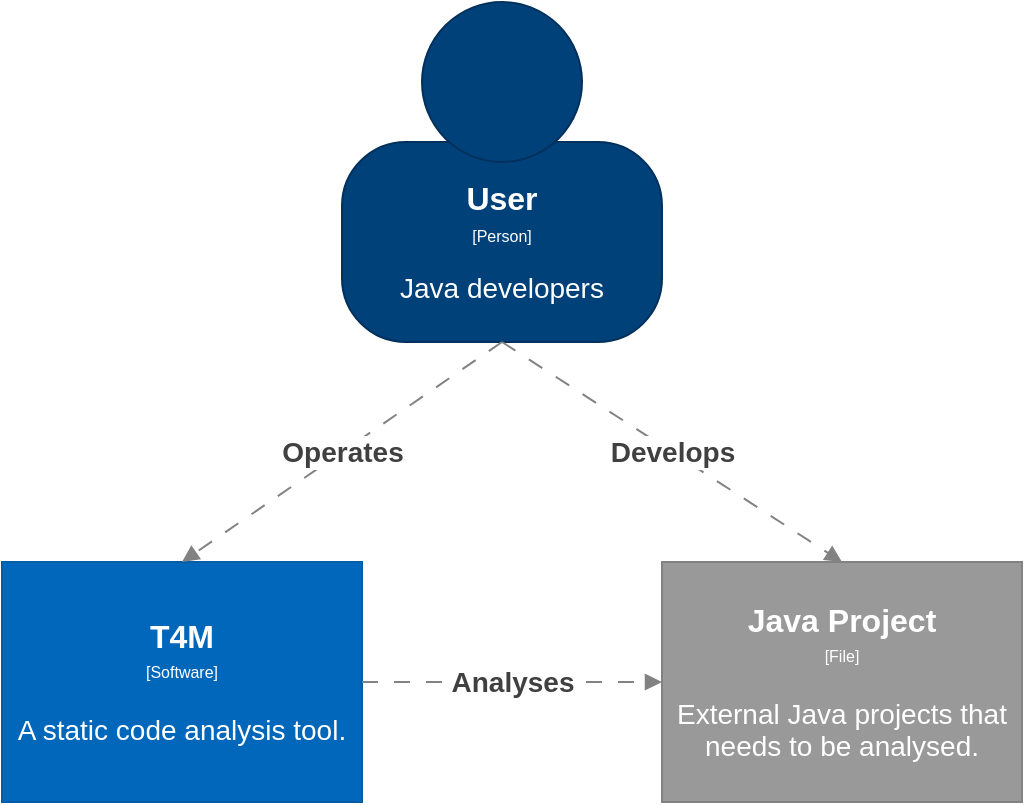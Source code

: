 <mxfile version="13.6.4" type="github" pages="4">
  <diagram id="j6xY-HAz_z8t2t_g5744" name="Context">
    <mxGraphModel dx="817" dy="554" grid="1" gridSize="10" guides="1" tooltips="1" connect="1" arrows="1" fold="1" page="1" pageScale="1" pageWidth="827" pageHeight="1169" math="0" shadow="0">
      <root>
        <mxCell id="0" />
        <mxCell id="1" parent="0" />
        <object label="" placeholders="1" instruction="edit data of the lower shape within the group" id="hqLNEehM96beATyr9Use-1">
          <mxCell style="group;resizable=0;spacing=3;" vertex="1" connectable="0" parent="1">
            <mxGeometry x="220" y="30" width="160" height="170" as="geometry" />
          </mxCell>
        </object>
        <object label="&lt;div style=&quot;color: rgb(255 , 255 , 255) ; white-space: normal&quot;&gt;&lt;span style=&quot;font-size: 14px&quot;&gt;&lt;b style=&quot;font-size: 16px&quot;&gt;User&lt;/b&gt;&lt;/span&gt;&lt;/div&gt;&lt;div style=&quot;color: rgb(255 , 255 , 255) ; white-space: normal&quot;&gt;&lt;font style=&quot;font-size: 8px&quot;&gt;[Person]&lt;/font&gt;&lt;/div&gt;&lt;div style=&quot;color: rgb(255 , 255 , 255) ; white-space: normal ; font-size: 8px&quot;&gt;&lt;span style=&quot;font-size: x-small&quot;&gt;&lt;br&gt;&lt;/span&gt;&lt;/div&gt;&lt;div style=&quot;color: rgb(255 , 255 , 255) ; white-space: normal&quot;&gt;&lt;font style=&quot;font-size: 14px&quot;&gt;Java developers&lt;/font&gt;&lt;/div&gt;" name="Actor Name" description="Description" placeholders="1" id="hqLNEehM96beATyr9Use-2">
          <mxCell style="rounded=1;whiteSpace=wrap;html=1;strokeColor=#00315C;fillColor=#004179;fontColor=#000000;arcSize=32;spacing=3;" vertex="1" parent="hqLNEehM96beATyr9Use-1">
            <mxGeometry y="70" width="160" height="100" as="geometry" />
          </mxCell>
        </object>
        <mxCell id="hqLNEehM96beATyr9Use-3" value="" style="ellipse;whiteSpace=wrap;html=1;aspect=fixed;strokeColor=#00315C;fillColor=#004179;fontColor=#000000;spacing=3;" vertex="1" parent="hqLNEehM96beATyr9Use-1">
          <mxGeometry x="40" width="80" height="80" as="geometry" />
        </mxCell>
        <object label="&lt;div&gt;&lt;span style=&quot;font-size: 14px&quot;&gt;&lt;b style=&quot;font-size: 16px&quot;&gt;T4M&lt;/b&gt;&lt;/span&gt;&lt;/div&gt;&lt;div&gt;&lt;span style=&quot;font-size: 8px&quot;&gt;[Software]&lt;/span&gt;&lt;/div&gt;&lt;div&gt;&lt;span style=&quot;font-size: 8px&quot;&gt;&lt;br&gt;&lt;/span&gt;&lt;/div&gt;&lt;div&gt;&lt;font style=&quot;font-size: 14px&quot;&gt;A static code analysis tool.&lt;/font&gt;&lt;/div&gt;" placeholders="1" name="Software System Name" description="Description" id="hqLNEehM96beATyr9Use-5">
          <mxCell style="rounded=0;whiteSpace=wrap;html=1;fillColor=#0067BA;fontColor=#FFFFFF;strokeColor=#005DA8;resizable=0;spacing=3;" vertex="1" parent="1">
            <mxGeometry x="50" y="310" width="180" height="120" as="geometry" />
          </mxCell>
        </object>
        <object label="&lt;div&gt;&lt;span style=&quot;font-size: 14px&quot;&gt;&lt;b style=&quot;font-size: 16px&quot;&gt;Java Project&lt;/b&gt;&lt;/span&gt;&lt;/div&gt;&lt;div&gt;&lt;span style=&quot;font-size: 8px&quot;&gt;[File&lt;/span&gt;&lt;span style=&quot;font-size: 8px&quot;&gt;]&lt;/span&gt;&lt;br&gt;&lt;/div&gt;&lt;div&gt;&lt;span style=&quot;font-size: 8px&quot;&gt;&lt;br&gt;&lt;/span&gt;&lt;/div&gt;&lt;div style=&quot;font-size: 14px&quot;&gt;External Java projects that needs to be analysed.&lt;/div&gt;" placeholders="1" name="External System Name" description="Description of Software System" id="hqLNEehM96beATyr9Use-6">
          <mxCell style="rounded=0;whiteSpace=wrap;html=1;fillColor=#999999;fontColor=#FFFFFF;strokeColor=#828282;resizable=0;spacing=3;" vertex="1" parent="1">
            <mxGeometry x="380" y="310" width="180" height="120" as="geometry" />
          </mxCell>
        </object>
        <object label="&lt;b style=&quot;font-size: 14px&quot;&gt;Operates&lt;/b&gt;" placeholders="1" name="Dependency Operation Name" technology="JDBC" id="hqLNEehM96beATyr9Use-7">
          <mxCell style="endArrow=block;html=1;fontSize=10;fontColor=#404040;strokeWidth=1;endFill=1;dashed=1;dashPattern=8 8;strokeColor=#828282;elbow=vertical;exitX=0.5;exitY=1;exitDx=0;exitDy=0;entryX=0.5;entryY=0;entryDx=0;entryDy=0;spacing=3;" edge="1" parent="1" source="hqLNEehM96beATyr9Use-2" target="hqLNEehM96beATyr9Use-5">
            <mxGeometry width="50" height="50" relative="1" as="geometry">
              <mxPoint x="330" y="450" as="sourcePoint" />
              <mxPoint x="530" y="450" as="targetPoint" />
            </mxGeometry>
          </mxCell>
        </object>
        <object label="&lt;b style=&quot;font-size: 14px&quot;&gt;Analyses&lt;/b&gt;" placeholders="1" name="Dependency Operation Name" technology="JDBC" id="hqLNEehM96beATyr9Use-8">
          <mxCell style="endArrow=block;html=1;fontSize=10;fontColor=#404040;strokeWidth=1;endFill=1;dashed=1;dashPattern=8 8;strokeColor=#828282;elbow=vertical;exitX=1;exitY=0.5;exitDx=0;exitDy=0;entryX=0;entryY=0.5;entryDx=0;entryDy=0;spacing=3;" edge="1" parent="1" source="hqLNEehM96beATyr9Use-5" target="hqLNEehM96beATyr9Use-6">
            <mxGeometry width="50" height="50" relative="1" as="geometry">
              <mxPoint x="310" y="210" as="sourcePoint" />
              <mxPoint x="150" y="320" as="targetPoint" />
            </mxGeometry>
          </mxCell>
        </object>
        <object label="&lt;b style=&quot;font-size: 14px&quot;&gt;Develops&lt;/b&gt;" placeholders="1" name="Dependency Operation Name" technology="JDBC" id="hqLNEehM96beATyr9Use-9">
          <mxCell style="endArrow=block;html=1;fontSize=10;fontColor=#404040;strokeWidth=1;endFill=1;dashed=1;dashPattern=8 8;strokeColor=#828282;elbow=vertical;exitX=0.5;exitY=1;exitDx=0;exitDy=0;entryX=0.5;entryY=0;entryDx=0;entryDy=0;spacing=3;" edge="1" parent="1" source="hqLNEehM96beATyr9Use-2" target="hqLNEehM96beATyr9Use-6">
            <mxGeometry width="50" height="50" relative="1" as="geometry">
              <mxPoint x="240" y="380" as="sourcePoint" />
              <mxPoint x="390" y="380" as="targetPoint" />
            </mxGeometry>
          </mxCell>
        </object>
      </root>
    </mxGraphModel>
  </diagram>
  <diagram id="Rf0TmbQRz59tNL-opdxR" name="Container">
    <mxGraphModel dx="1330" dy="842" grid="1" gridSize="10" guides="1" tooltips="1" connect="1" arrows="1" fold="1" page="1" pageScale="1" pageWidth="827" pageHeight="1169" math="0" shadow="0">
      <root>
        <mxCell id="tKBb4zcHh9d9lHIYxf4P-0" />
        <mxCell id="tKBb4zcHh9d9lHIYxf4P-1" parent="tKBb4zcHh9d9lHIYxf4P-0" />
        <object label="&lt;font style=&quot;font-size: 14px&quot;&gt;&lt;b style=&quot;font-size: 16px&quot;&gt;T4M&lt;/b&gt;&lt;br style=&quot;font-size: 10px&quot;&gt;[Software]&lt;/font&gt;" placeholders="1" name="Software System Name" id="89omfG7jWvKbVjAI5k5s-8">
          <mxCell style="rounded=0;whiteSpace=wrap;html=1;strokeColor=#828282;fillColor=none;fontColor=#000000;align=left;labelPosition=center;verticalLabelPosition=middle;verticalAlign=bottom;dashed=1;strokeWidth=1;perimeterSpacing=0;spacing=2;spacingTop=0;fontSize=10;dashPattern=8 8;" vertex="1" parent="tKBb4zcHh9d9lHIYxf4P-1">
            <mxGeometry x="40" y="250" width="960" height="660" as="geometry" />
          </mxCell>
        </object>
        <object label="" placeholders="1" instruction="edit data of the lower shape within the group" id="89omfG7jWvKbVjAI5k5s-0">
          <mxCell style="group;resizable=0;spacing=3;" vertex="1" connectable="0" parent="tKBb4zcHh9d9lHIYxf4P-1">
            <mxGeometry x="141.25" y="30" width="160" height="170" as="geometry" />
          </mxCell>
        </object>
        <object label="&lt;div style=&quot;color: rgb(255 , 255 , 255) ; white-space: normal&quot;&gt;&lt;span style=&quot;font-size: 14px&quot;&gt;&lt;b style=&quot;font-size: 16px&quot;&gt;User&lt;/b&gt;&lt;/span&gt;&lt;/div&gt;&lt;div style=&quot;color: rgb(255 , 255 , 255) ; white-space: normal&quot;&gt;&lt;font style=&quot;font-size: 8px&quot;&gt;[Person]&lt;/font&gt;&lt;/div&gt;&lt;div style=&quot;color: rgb(255 , 255 , 255) ; white-space: normal ; font-size: 8px&quot;&gt;&lt;span style=&quot;font-size: x-small&quot;&gt;&lt;br&gt;&lt;/span&gt;&lt;/div&gt;&lt;div style=&quot;color: rgb(255 , 255 , 255) ; white-space: normal&quot;&gt;&lt;font style=&quot;font-size: 14px&quot;&gt;Java developers&lt;/font&gt;&lt;/div&gt;" name="Actor Name" description="Description" placeholders="1" id="89omfG7jWvKbVjAI5k5s-1">
          <mxCell style="rounded=1;whiteSpace=wrap;html=1;strokeColor=#00315C;fillColor=#004179;fontColor=#000000;arcSize=32;spacing=3;" vertex="1" parent="89omfG7jWvKbVjAI5k5s-0">
            <mxGeometry y="70" width="160" height="100" as="geometry" />
          </mxCell>
        </object>
        <mxCell id="89omfG7jWvKbVjAI5k5s-2" value="" style="ellipse;whiteSpace=wrap;html=1;aspect=fixed;strokeColor=#00315C;fillColor=#004179;fontColor=#000000;spacing=3;" vertex="1" parent="89omfG7jWvKbVjAI5k5s-0">
          <mxGeometry x="40" width="80" height="80" as="geometry" />
        </mxCell>
        <object label="&lt;div&gt;&lt;span style=&quot;font-size: 14px&quot;&gt;&lt;b style=&quot;font-size: 16px&quot;&gt;Java Project&lt;/b&gt;&lt;/span&gt;&lt;/div&gt;&lt;div&gt;&lt;span style=&quot;font-size: 8px&quot;&gt;[File&lt;/span&gt;&lt;span style=&quot;font-size: 8px&quot;&gt;]&lt;/span&gt;&lt;br&gt;&lt;/div&gt;&lt;div&gt;&lt;span style=&quot;font-size: 8px&quot;&gt;&lt;br&gt;&lt;/span&gt;&lt;/div&gt;&lt;div style=&quot;font-size: 14px&quot;&gt;External Java projects that needs to be analysed&amp;nbsp;&amp;nbsp;&lt;/div&gt;" placeholders="1" name="External System Name" description="Description of Software System" id="89omfG7jWvKbVjAI5k5s-4">
          <mxCell style="rounded=0;whiteSpace=wrap;html=1;fillColor=#999999;fontColor=#FFFFFF;strokeColor=#828282;resizable=0;spacing=3;" vertex="1" parent="tKBb4zcHh9d9lHIYxf4P-1">
            <mxGeometry x="785.75" y="80" width="180" height="120" as="geometry" />
          </mxCell>
        </object>
        <object label="&lt;b style=&quot;font-size: 14px&quot;&gt;Uses&lt;/b&gt;" placeholders="1" name="Dependency Operation Name" technology="JDBC" id="89omfG7jWvKbVjAI5k5s-5">
          <mxCell style="endArrow=block;html=1;fontSize=10;fontColor=#404040;strokeWidth=1;endFill=1;dashed=1;dashPattern=8 8;strokeColor=#828282;elbow=vertical;exitX=0.5;exitY=1;exitDx=0;exitDy=0;spacing=3;entryX=0.5;entryY=0;entryDx=0;entryDy=0;" edge="1" parent="tKBb4zcHh9d9lHIYxf4P-1" source="89omfG7jWvKbVjAI5k5s-1" target="89omfG7jWvKbVjAI5k5s-9">
            <mxGeometry width="50" height="50" relative="1" as="geometry">
              <mxPoint x="410" y="425" as="sourcePoint" />
              <mxPoint x="80" y="210" as="targetPoint" />
            </mxGeometry>
          </mxCell>
        </object>
        <object label="&lt;div&gt;&lt;span style=&quot;font-size: 14px&quot;&gt;&lt;b style=&quot;font-size: 16px&quot;&gt;Web Page&lt;/b&gt;&lt;/span&gt;&lt;/div&gt;&lt;div&gt;&lt;span style=&quot;font-size: 8px&quot;&gt;[Container: JavaScript, Vue and ECharts]&lt;/span&gt;&lt;/div&gt;&lt;div&gt;&lt;span style=&quot;font-size: 8px&quot;&gt;&lt;br&gt;&lt;/span&gt;&lt;/div&gt;&lt;div&gt;&lt;font style=&quot;font-size: 14px&quot;&gt;Provide all of the visualising and operating functionality to users via browsers.&lt;/font&gt;&lt;br&gt;&lt;/div&gt;" placeholders="1" name="Container Name" technology="e.g. Python, Flask" description="Description" id="89omfG7jWvKbVjAI5k5s-9">
          <mxCell style="rounded=0;whiteSpace=wrap;html=1;fillColor=#3B8CD2;fontColor=#FFFFFF;strokeColor=#2F6FA6;rotation=0;" vertex="1" parent="tKBb4zcHh9d9lHIYxf4P-1">
            <mxGeometry x="122.5" y="285" width="197.5" height="145" as="geometry" />
          </mxCell>
        </object>
        <object label="&lt;div&gt;&lt;span style=&quot;font-size: 14px&quot;&gt;&lt;b style=&quot;font-size: 16px&quot;&gt;Web Application&lt;/b&gt;&lt;/span&gt;&lt;/div&gt;&lt;div&gt;&lt;span style=&quot;font-size: 8px&quot;&gt;[Container: Java and Spring Boot]&lt;/span&gt;&lt;/div&gt;&lt;div&gt;&lt;span style=&quot;font-size: 8px&quot;&gt;&lt;br&gt;&lt;/span&gt;&lt;/div&gt;&lt;div&gt;&lt;font style=&quot;font-size: 14px&quot;&gt;Provide all of the T4M functionality via HTTP.&lt;/font&gt;&lt;br&gt;&lt;/div&gt;" placeholders="1" name="Container Name" technology="e.g. Python, Flask" description="Description" id="89omfG7jWvKbVjAI5k5s-20">
          <mxCell style="rounded=0;whiteSpace=wrap;html=1;fillColor=#3B8CD2;fontColor=#FFFFFF;strokeColor=#2F6FA6;rotation=0;" vertex="1" parent="tKBb4zcHh9d9lHIYxf4P-1">
            <mxGeometry x="445" y="292.5" width="188.75" height="130" as="geometry" />
          </mxCell>
        </object>
        <object label="&lt;b style=&quot;font-size: 14px&quot;&gt;Communicates&lt;/b&gt;&lt;br style=&quot;font-size: 10px&quot;&gt;[HTTP]" placeholders="1" name="Dependency Operation Name" technology="JDBC" id="qj5iePzC45IxX5yAWYFj-0">
          <mxCell style="endArrow=block;html=1;fontSize=10;fontColor=#404040;strokeWidth=1;endFill=1;dashed=1;dashPattern=8 8;strokeColor=#828282;elbow=vertical;entryX=0;entryY=0.5;entryDx=0;entryDy=0;exitX=1;exitY=0.5;exitDx=0;exitDy=0;" edge="1" parent="tKBb4zcHh9d9lHIYxf4P-1" source="89omfG7jWvKbVjAI5k5s-9" target="89omfG7jWvKbVjAI5k5s-20">
            <mxGeometry width="50" height="50" relative="1" as="geometry">
              <mxPoint x="390" y="80" as="sourcePoint" />
              <mxPoint x="540" y="50" as="targetPoint" />
            </mxGeometry>
          </mxCell>
        </object>
        <object label="&lt;div&gt;&lt;span style=&quot;font-size: 14px&quot;&gt;&lt;b style=&quot;font-size: 16px&quot;&gt;Core&lt;/b&gt;&lt;/span&gt;&lt;/div&gt;&lt;div&gt;&lt;span style=&quot;font-size: 8px&quot;&gt;[Container: Java and JavaParser]&lt;/span&gt;&lt;/div&gt;&lt;div&gt;&lt;span style=&quot;font-size: 8px&quot;&gt;&lt;br&gt;&lt;/span&gt;&lt;/div&gt;&lt;div&gt;&lt;font style=&quot;font-size: 14px&quot;&gt;Scan external Java projects and calculate software architecture metrics.&lt;/font&gt;&lt;br&gt;&lt;/div&gt;" placeholders="1" name="Container Name" technology="e.g. Python, Flask" description="Description" id="6Xa-K6vj3SWReUXmQVwW-1">
          <mxCell style="rounded=0;whiteSpace=wrap;html=1;fillColor=#3B8CD2;fontColor=#FFFFFF;strokeColor=#2F6FA6;rotation=0;" vertex="1" parent="tKBb4zcHh9d9lHIYxf4P-1">
            <mxGeometry x="777" y="292.5" width="188.75" height="130" as="geometry" />
          </mxCell>
        </object>
        <object label="&lt;span style=&quot;font-size: 14px&quot;&gt;&lt;b&gt;Invoke&lt;/b&gt;&lt;/span&gt;&lt;br style=&quot;font-size: 10px&quot;&gt;[Module Dependency]" placeholders="1" name="Dependency Operation Name" technology="JDBC" id="6Xa-K6vj3SWReUXmQVwW-2">
          <mxCell style="endArrow=block;html=1;fontSize=10;fontColor=#404040;strokeWidth=1;endFill=1;dashed=1;dashPattern=8 8;strokeColor=#828282;elbow=vertical;entryX=0;entryY=0.5;entryDx=0;entryDy=0;exitX=1;exitY=0.5;exitDx=0;exitDy=0;" edge="1" parent="tKBb4zcHh9d9lHIYxf4P-1" source="89omfG7jWvKbVjAI5k5s-20" target="6Xa-K6vj3SWReUXmQVwW-1">
            <mxGeometry width="50" height="50" relative="1" as="geometry">
              <mxPoint x="231.25" y="440.0" as="sourcePoint" />
              <mxPoint x="231.255" y="550.0" as="targetPoint" />
            </mxGeometry>
          </mxCell>
        </object>
        <object label="&lt;span style=&quot;font-size: 14px&quot;&gt;&lt;b&gt;Analyse&lt;/b&gt;&lt;/span&gt;&lt;br style=&quot;font-size: 10px&quot;&gt;[JavaParser]" placeholders="1" name="Dependency Operation Name" technology="JDBC" id="6Xa-K6vj3SWReUXmQVwW-4">
          <mxCell style="endArrow=block;html=1;fontSize=10;fontColor=#404040;strokeWidth=1;endFill=1;dashed=1;dashPattern=8 8;strokeColor=#828282;elbow=vertical;entryX=0.5;entryY=1;entryDx=0;entryDy=0;exitX=0.5;exitY=0;exitDx=0;exitDy=0;" edge="1" parent="tKBb4zcHh9d9lHIYxf4P-1" source="6Xa-K6vj3SWReUXmQVwW-1" target="89omfG7jWvKbVjAI5k5s-4">
            <mxGeometry width="50" height="50" relative="1" as="geometry">
              <mxPoint x="325.63" y="615.0" as="sourcePoint" />
              <mxPoint x="520" y="615.0" as="targetPoint" />
            </mxGeometry>
          </mxCell>
        </object>
        <object label="&lt;div style=&quot;color: rgb(255 , 255 , 255) ; white-space: normal&quot;&gt;&lt;span style=&quot;font-size: 14px&quot;&gt;&lt;b&gt;Database&lt;/b&gt;&lt;/span&gt;&lt;/div&gt;&lt;div style=&quot;color: rgb(255 , 255 , 255) ; font-size: 12px ; white-space: normal&quot;&gt;&lt;font style=&quot;font-size: 8px&quot;&gt;[Container: Java Serialisation]&lt;/font&gt;&lt;/div&gt;&lt;div style=&quot;color: rgb(255 , 255 , 255) ; white-space: normal ; font-size: 8px&quot;&gt;&lt;font style=&quot;line-height: 9.6px&quot;&gt;&lt;br&gt;&lt;/font&gt;&lt;/div&gt;&lt;div style=&quot;color: rgb(255 , 255 , 255) ; white-space: normal&quot;&gt;JavaBean objects files&amp;nbsp;&lt;/div&gt;" placeholders="1" name="Container Name" description="Description" technology="e.g. PostgreSQL" id="6Xa-K6vj3SWReUXmQVwW-6">
          <mxCell style="shape=cylinder;whiteSpace=wrap;html=1;boundedLbl=1;backgroundOutline=1;strokeColor=#2F6FA6;strokeWidth=1;fillColor=#3B8CD2;fontSize=9;fontColor=#000000;align=center;" vertex="1" parent="tKBb4zcHh9d9lHIYxf4P-1">
            <mxGeometry x="445" y="490" width="188.75" height="130" as="geometry" />
          </mxCell>
        </object>
        <object label="&lt;b style=&quot;font-size: 14px&quot;&gt;Read/Write&lt;/b&gt;&lt;br style=&quot;font-size: 10px&quot;&gt;[ObjctInputStream/ObjectOutputStream]" placeholders="1" name="Dependency Operation Name" technology="JDBC" id="6Xa-K6vj3SWReUXmQVwW-9">
          <mxCell style="endArrow=block;html=1;fontSize=10;fontColor=#404040;strokeWidth=1;endFill=1;dashed=1;dashPattern=8 8;strokeColor=#828282;elbow=vertical;entryX=0.5;entryY=0;entryDx=0;entryDy=0;edgeStyle=orthogonalEdgeStyle;exitX=0.5;exitY=1;exitDx=0;exitDy=0;" edge="1" parent="tKBb4zcHh9d9lHIYxf4P-1" source="89omfG7jWvKbVjAI5k5s-20" target="6Xa-K6vj3SWReUXmQVwW-6">
            <mxGeometry width="50" height="50" relative="1" as="geometry">
              <mxPoint x="605.625" y="432.5" as="sourcePoint" />
              <mxPoint x="605.62" y="555.0" as="targetPoint" />
            </mxGeometry>
          </mxCell>
        </object>
        <object label="&lt;div&gt;&lt;span style=&quot;font-size: 14px&quot;&gt;&lt;b style=&quot;font-size: 16px&quot;&gt;Global Properties&lt;/b&gt;&lt;/span&gt;&lt;/div&gt;&lt;div&gt;&lt;span style=&quot;font-size: 8px&quot;&gt;[Container: Java]&lt;/span&gt;&lt;/div&gt;&lt;div&gt;&lt;span style=&quot;font-size: 8px&quot;&gt;&lt;br&gt;&lt;/span&gt;&lt;/div&gt;&lt;div&gt;&lt;span style=&quot;font-size: 14px&quot;&gt;Load global configurations and provide to all modules.&lt;/span&gt;&lt;br&gt;&lt;/div&gt;" placeholders="1" name="Container Name" technology="e.g. Python, Flask" description="Description" id="6Xa-K6vj3SWReUXmQVwW-10">
          <mxCell style="rounded=0;whiteSpace=wrap;html=1;fillColor=#3B8CD2;fontColor=#FFFFFF;strokeColor=#2F6FA6;rotation=0;" vertex="1" parent="tKBb4zcHh9d9lHIYxf4P-1">
            <mxGeometry x="200" y="680" width="188.75" height="130" as="geometry" />
          </mxCell>
        </object>
        <object label="&lt;div&gt;&lt;span style=&quot;font-size: 14px&quot;&gt;&lt;b style=&quot;font-size: 16px&quot;&gt;Logging&lt;/b&gt;&lt;/span&gt;&lt;/div&gt;&lt;div&gt;&lt;span style=&quot;font-size: 8px&quot;&gt;[Container: slf4j and Logback]&lt;/span&gt;&lt;/div&gt;&lt;div&gt;&lt;span style=&quot;font-size: 8px&quot;&gt;&lt;br&gt;&lt;/span&gt;&lt;/div&gt;&lt;div&gt;&lt;font style=&quot;font-size: 14px&quot;&gt;The logging system in T4M.&lt;/font&gt;&lt;br&gt;&lt;/div&gt;" placeholders="1" name="Container Name" technology="e.g. Python, Flask" description="Description" id="6Xa-K6vj3SWReUXmQVwW-11">
          <mxCell style="rounded=0;whiteSpace=wrap;html=1;fillColor=#3B8CD2;fontColor=#FFFFFF;strokeColor=#2F6FA6;rotation=0;" vertex="1" parent="tKBb4zcHh9d9lHIYxf4P-1">
            <mxGeometry x="445" y="680" width="188.75" height="130" as="geometry" />
          </mxCell>
        </object>
        <object label="&lt;div&gt;&lt;span style=&quot;font-size: 14px&quot;&gt;&lt;b style=&quot;font-size: 16px&quot;&gt;Testing&lt;/b&gt;&lt;/span&gt;&lt;/div&gt;&lt;div&gt;&lt;span style=&quot;font-size: 8px&quot;&gt;[Container: JUnit]&lt;/span&gt;&lt;/div&gt;&lt;div&gt;&lt;span style=&quot;font-size: 8px&quot;&gt;&lt;br&gt;&lt;/span&gt;&lt;/div&gt;&lt;div&gt;&lt;span style=&quot;font-size: 14px&quot;&gt;Provide unit tests to all modules.&lt;/span&gt;&lt;br&gt;&lt;/div&gt;" placeholders="1" name="Container Name" technology="e.g. Python, Flask" description="Description" id="6Xa-K6vj3SWReUXmQVwW-12">
          <mxCell style="rounded=0;whiteSpace=wrap;html=1;fillColor=#3B8CD2;fontColor=#FFFFFF;strokeColor=#2F6FA6;rotation=0;" vertex="1" parent="tKBb4zcHh9d9lHIYxf4P-1">
            <mxGeometry x="690" y="680" width="188.75" height="130" as="geometry" />
          </mxCell>
        </object>
      </root>
    </mxGraphModel>
  </diagram>
  <diagram id="cYNM-Jc7fnsz5P15B7dH" name="Component">
    <mxGraphModel dx="340" dy="791" grid="1" gridSize="10" guides="1" tooltips="1" connect="1" arrows="1" fold="1" page="1" pageScale="1" pageWidth="827" pageHeight="1169" math="0" shadow="0">
      <root>
        <mxCell id="j5aUkZLm4WQyy_nmsf1Z-0" />
        <mxCell id="j5aUkZLm4WQyy_nmsf1Z-1" parent="j5aUkZLm4WQyy_nmsf1Z-0" />
        <object label="&lt;div&gt;&lt;span style=&quot;font-size: 14px&quot;&gt;&lt;b style=&quot;font-size: 16px&quot;&gt;Java Project&lt;/b&gt;&lt;/span&gt;&lt;/div&gt;&lt;div&gt;&lt;span style=&quot;font-size: 8px&quot;&gt;[File&lt;/span&gt;&lt;span style=&quot;font-size: 8px&quot;&gt;]&lt;/span&gt;&lt;br&gt;&lt;/div&gt;&lt;div&gt;&lt;span style=&quot;font-size: 8px&quot;&gt;&lt;br&gt;&lt;/span&gt;&lt;/div&gt;&lt;div style=&quot;font-size: 14px&quot;&gt;External Java projects that needs to be analysed&amp;nbsp;&amp;nbsp;&lt;/div&gt;" placeholders="1" name="External System Name" description="Description of Software System" id="CtTkhzNRKS3yQk-eYBiU-4">
          <mxCell style="rounded=0;whiteSpace=wrap;html=1;fillColor=#999999;fontColor=#FFFFFF;strokeColor=#828282;resizable=0;spacing=3;" vertex="1" parent="j5aUkZLm4WQyy_nmsf1Z-1">
            <mxGeometry x="1643" y="114" width="180" height="120" as="geometry" />
          </mxCell>
        </object>
        <object label="&lt;font&gt;&lt;span style=&quot;font-size: 16px&quot;&gt;&lt;b&gt;Web Application&lt;/b&gt;&lt;/span&gt;&lt;br style=&quot;font-size: 10px&quot;&gt;&lt;span style=&quot;font-size: 14px&quot;&gt;[Container]&lt;/span&gt;&lt;/font&gt;" placeholders="1" name="Software System Name" id="CtTkhzNRKS3yQk-eYBiU-17">
          <mxCell style="rounded=0;whiteSpace=wrap;html=1;strokeColor=#828282;fillColor=none;fontColor=#000000;align=left;labelPosition=center;verticalLabelPosition=middle;verticalAlign=bottom;dashed=1;strokeWidth=1;perimeterSpacing=0;spacing=2;spacingTop=0;fontSize=10;dashPattern=8 8;" vertex="1" parent="j5aUkZLm4WQyy_nmsf1Z-1">
            <mxGeometry x="920" y="319" width="550" height="500" as="geometry" />
          </mxCell>
        </object>
        <object label="&lt;div&gt;&lt;span style=&quot;font-size: 14px&quot;&gt;&lt;b style=&quot;font-size: 16px&quot;&gt;Metric Controllers&lt;/b&gt;&lt;/span&gt;&lt;/div&gt;&lt;div&gt;&lt;span style=&quot;font-size: 8px&quot;&gt;[Component: Spring Boot Conproller and Rest Controller]&lt;/span&gt;&lt;/div&gt;&lt;div&gt;&lt;span style=&quot;font-size: 8px&quot;&gt;&lt;br&gt;&lt;/span&gt;&lt;/div&gt;&lt;div&gt;&lt;span style=&quot;font-size: 14px&quot;&gt;Respond to users with web pages or data corresponding to the metrics.&lt;/span&gt;&lt;br&gt;&lt;/div&gt;" placeholders="1" name="Component Name" technology="e.g. Spring Bean" description="Description" id="CtTkhzNRKS3yQk-eYBiU-18">
          <mxCell style="rounded=0;whiteSpace=wrap;html=1;fillColor=#85baf0;fontColor=#000000;strokeColor=#6992BD;" vertex="1" parent="j5aUkZLm4WQyy_nmsf1Z-1">
            <mxGeometry x="943.75" y="339" width="210" height="140" as="geometry" />
          </mxCell>
        </object>
        <object label="&lt;div&gt;&lt;span style=&quot;font-size: 14px&quot;&gt;&lt;b style=&quot;font-size: 16px&quot;&gt;Operation Controller&lt;/b&gt;&lt;/span&gt;&lt;/div&gt;&lt;div&gt;&lt;span style=&quot;font-size: 8px&quot;&gt;[Component: Spring Boot Rest Controller]&lt;/span&gt;&lt;/div&gt;&lt;div&gt;&lt;span style=&quot;font-size: 8px&quot;&gt;&lt;br&gt;&lt;/span&gt;&lt;/div&gt;&lt;div&gt;&lt;span style=&quot;font-size: 14px&quot;&gt;Allow users to control T4M, e.g. analysing the current project or a new project.&lt;/span&gt;&lt;br&gt;&lt;/div&gt;" placeholders="1" name="Component Name" technology="e.g. Spring Bean" description="Description" id="CtTkhzNRKS3yQk-eYBiU-19">
          <mxCell style="rounded=0;whiteSpace=wrap;html=1;fillColor=#85baf0;fontColor=#000000;strokeColor=#6992BD;" vertex="1" parent="j5aUkZLm4WQyy_nmsf1Z-1">
            <mxGeometry x="1240" y="339" width="210" height="140" as="geometry" />
          </mxCell>
        </object>
        <object label="&lt;div&gt;&lt;span style=&quot;font-size: 14px&quot;&gt;&lt;b style=&quot;font-size: 16px&quot;&gt;Formatting Component&lt;/b&gt;&lt;/span&gt;&lt;/div&gt;&lt;div&gt;&lt;span style=&quot;font-size: 8px&quot;&gt;[Component: Spring Boot Service]&lt;/span&gt;&lt;/div&gt;&lt;div&gt;&lt;span style=&quot;font-size: 8px&quot;&gt;&lt;br&gt;&lt;/span&gt;&lt;/div&gt;&lt;div&gt;&lt;span style=&quot;font-size: 13px&quot;&gt;Format project information and metrics &lt;/span&gt;&lt;font style=&quot;font-size: 14px&quot;&gt;data&lt;/font&gt;&lt;span style=&quot;font-size: 13px&quot;&gt; for visualization on the web pages.&lt;/span&gt;&lt;br&gt;&lt;/div&gt;" placeholders="1" name="Component Name" technology="e.g. Spring Bean" description="Description" id="CtTkhzNRKS3yQk-eYBiU-20">
          <mxCell style="rounded=0;whiteSpace=wrap;html=1;fillColor=#85baf0;fontColor=#000000;strokeColor=#6992BD;" vertex="1" parent="j5aUkZLm4WQyy_nmsf1Z-1">
            <mxGeometry x="1095" y="539" width="210" height="120" as="geometry" />
          </mxCell>
        </object>
        <object label="&lt;font&gt;&lt;span style=&quot;font-size: 16px&quot;&gt;&lt;b&gt;Core&lt;/b&gt;&lt;/span&gt;&lt;br style=&quot;font-size: 10px&quot;&gt;&lt;span style=&quot;font-size: 14px&quot;&gt;[Container]&lt;/span&gt;&lt;/font&gt;" placeholders="1" name="Software System Name" id="CtTkhzNRKS3yQk-eYBiU-22">
          <mxCell style="rounded=0;whiteSpace=wrap;html=1;strokeColor=#828282;fillColor=none;fontColor=#000000;align=left;labelPosition=center;verticalLabelPosition=middle;verticalAlign=bottom;dashed=1;strokeWidth=1;perimeterSpacing=0;spacing=2;spacingTop=0;fontSize=10;dashPattern=8 8;" vertex="1" parent="j5aUkZLm4WQyy_nmsf1Z-1">
            <mxGeometry x="1600" y="319" width="320" height="541" as="geometry" />
          </mxCell>
        </object>
        <object label="&lt;div&gt;&lt;span style=&quot;font-size: 14px&quot;&gt;&lt;b style=&quot;font-size: 16px&quot;&gt;Scanner Component&lt;/b&gt;&lt;/span&gt;&lt;/div&gt;&lt;div&gt;&lt;span style=&quot;font-size: 8px&quot;&gt;[Component: Java and JavaParser]&lt;/span&gt;&lt;/div&gt;&lt;div&gt;&lt;span style=&quot;font-size: 8px&quot;&gt;&lt;br&gt;&lt;/span&gt;&lt;/div&gt;&lt;div&gt;&lt;span style=&quot;font-size: 14px&quot;&gt;Scan Java projects and extract relevant metadata for computing metrics.&lt;/span&gt;&lt;/div&gt;" placeholders="1" name="Component Name" technology="e.g. Spring Bean" description="Description" id="CtTkhzNRKS3yQk-eYBiU-23">
          <mxCell style="rounded=0;whiteSpace=wrap;html=1;fillColor=#85baf0;fontColor=#000000;strokeColor=#6992BD;" vertex="1" parent="j5aUkZLm4WQyy_nmsf1Z-1">
            <mxGeometry x="1628" y="344" width="210" height="130" as="geometry" />
          </mxCell>
        </object>
        <object label="&lt;div&gt;&lt;span style=&quot;font-size: 14px&quot;&gt;&lt;b style=&quot;font-size: 16px&quot;&gt;Metrics Component&lt;/b&gt;&lt;/span&gt;&lt;/div&gt;&lt;div&gt;&lt;span style=&quot;font-size: 8px&quot;&gt;[Component: Java]&lt;/span&gt;&lt;/div&gt;&lt;div&gt;&lt;span style=&quot;font-size: 8px&quot;&gt;&lt;br&gt;&lt;/span&gt;&lt;/div&gt;&lt;div&gt;&lt;span style=&quot;font-size: 14px&quot;&gt;Calculate the metrics corresponding to the metadata.&lt;/span&gt;&lt;/div&gt;" placeholders="1" name="Component Name" technology="e.g. Spring Bean" description="Description" id="CtTkhzNRKS3yQk-eYBiU-24">
          <mxCell style="rounded=0;whiteSpace=wrap;html=1;fillColor=#85baf0;fontColor=#000000;strokeColor=#6992BD;" vertex="1" parent="j5aUkZLm4WQyy_nmsf1Z-1">
            <mxGeometry x="1628" y="525" width="210" height="120" as="geometry" />
          </mxCell>
        </object>
        <object label="&lt;font&gt;&lt;span style=&quot;font-size: 16px&quot;&gt;&lt;b&gt;Database&lt;/b&gt;&lt;/span&gt;&lt;br style=&quot;font-size: 10px&quot;&gt;&lt;span style=&quot;font-size: 14px&quot;&gt;[Container]&lt;/span&gt;&lt;/font&gt;" placeholders="1" name="Software System Name" id="CtTkhzNRKS3yQk-eYBiU-27">
          <mxCell style="rounded=0;whiteSpace=wrap;html=1;strokeColor=#828282;fillColor=none;fontColor=#000000;align=left;labelPosition=center;verticalLabelPosition=middle;verticalAlign=bottom;dashed=1;strokeWidth=1;perimeterSpacing=0;spacing=2;spacingTop=0;fontSize=10;dashPattern=8 8;" vertex="1" parent="j5aUkZLm4WQyy_nmsf1Z-1">
            <mxGeometry x="1005" y="859" width="390" height="310" as="geometry" />
          </mxCell>
        </object>
        <object label="&lt;div&gt;&lt;span style=&quot;font-size: 14px&quot;&gt;&lt;b style=&quot;font-size: 16px&quot;&gt;Serialisation Component&lt;/b&gt;&lt;/span&gt;&lt;/div&gt;&lt;div&gt;&lt;span style=&quot;font-size: 8px&quot;&gt;[Component: Java serialisation]&lt;/span&gt;&lt;/div&gt;&lt;div&gt;&lt;span style=&quot;font-size: 8px&quot;&gt;&lt;br&gt;&lt;/span&gt;&lt;/div&gt;&lt;div style=&quot;font-size: 14px&quot;&gt;Responsible for operating file system related to JavaBeans, e.g. read, write, delete.&lt;br&gt;&lt;/div&gt;" placeholders="1" name="Component Name" technology="e.g. Spring Bean" description="Description" id="CtTkhzNRKS3yQk-eYBiU-28">
          <mxCell style="rounded=0;whiteSpace=wrap;html=1;fillColor=#85baf0;fontColor=#000000;strokeColor=#6992BD;" vertex="1" parent="j5aUkZLm4WQyy_nmsf1Z-1">
            <mxGeometry x="1095" y="879" width="210" height="120" as="geometry" />
          </mxCell>
        </object>
        <object label="&lt;div&gt;&lt;span style=&quot;font-size: 14px&quot;&gt;&lt;b style=&quot;font-size: 16px&quot;&gt;Local File System&lt;/b&gt;&lt;/span&gt;&lt;/div&gt;&lt;div&gt;&lt;span style=&quot;font-size: 8px&quot;&gt;[File&lt;/span&gt;&lt;span style=&quot;font-size: 8px&quot;&gt;]&lt;/span&gt;&lt;br&gt;&lt;/div&gt;&lt;div&gt;&lt;span style=&quot;font-size: 8px&quot;&gt;&lt;br&gt;&lt;/span&gt;&lt;/div&gt;&lt;div style=&quot;font-size: 14px&quot;&gt;Where the serialised files placed.&amp;nbsp;&amp;nbsp;&lt;/div&gt;" placeholders="1" name="External System Name" description="Description of Software System" id="CtTkhzNRKS3yQk-eYBiU-30">
          <mxCell style="rounded=0;whiteSpace=wrap;html=1;fillColor=#999999;fontColor=#FFFFFF;strokeColor=#828282;resizable=0;spacing=3;" vertex="1" parent="j5aUkZLm4WQyy_nmsf1Z-1">
            <mxGeometry x="1110" y="1039" width="180" height="120" as="geometry" />
          </mxCell>
        </object>
        <object label="&lt;div&gt;&lt;span style=&quot;font-size: 14px&quot;&gt;&lt;b style=&quot;font-size: 16px&quot;&gt;Data Component&lt;/b&gt;&lt;/span&gt;&lt;/div&gt;&lt;div&gt;&lt;span style=&quot;font-size: 8px&quot;&gt;[Component: Java]&lt;/span&gt;&lt;/div&gt;&lt;div&gt;&lt;span style=&quot;font-size: 8px&quot;&gt;&lt;br&gt;&lt;/span&gt;&lt;/div&gt;&lt;div&gt;&lt;span style=&quot;font-size: 14px&quot;&gt;Interact with database and keep raw data in a singleton object.&lt;/span&gt;&lt;/div&gt;" placeholders="1" name="Component Name" technology="e.g. Spring Bean" description="Description" id="CtTkhzNRKS3yQk-eYBiU-31">
          <mxCell style="rounded=0;whiteSpace=wrap;html=1;fillColor=#85baf0;fontColor=#000000;strokeColor=#6992BD;" vertex="1" parent="j5aUkZLm4WQyy_nmsf1Z-1">
            <mxGeometry x="1095" y="699" width="210" height="90" as="geometry" />
          </mxCell>
        </object>
        <object label="" placeholders="1" instruction="edit data of the lower shape within the group" id="CtTkhzNRKS3yQk-eYBiU-32">
          <mxCell style="group;resizable=0;spacing=3;" vertex="1" connectable="0" parent="j5aUkZLm4WQyy_nmsf1Z-1">
            <mxGeometry x="950" y="55" width="160" height="170" as="geometry" />
          </mxCell>
        </object>
        <object label="&lt;div style=&quot;color: rgb(255 , 255 , 255) ; white-space: normal&quot;&gt;&lt;span style=&quot;font-size: 14px&quot;&gt;&lt;b style=&quot;font-size: 16px&quot;&gt;User&lt;/b&gt;&lt;/span&gt;&lt;/div&gt;&lt;div style=&quot;color: rgb(255 , 255 , 255) ; white-space: normal&quot;&gt;&lt;font style=&quot;font-size: 8px&quot;&gt;[Person]&lt;/font&gt;&lt;/div&gt;&lt;div style=&quot;color: rgb(255 , 255 , 255) ; white-space: normal ; font-size: 8px&quot;&gt;&lt;span style=&quot;font-size: x-small&quot;&gt;&lt;br&gt;&lt;/span&gt;&lt;/div&gt;&lt;div style=&quot;color: rgb(255 , 255 , 255) ; white-space: normal&quot;&gt;&lt;font style=&quot;font-size: 14px&quot;&gt;Java developers&lt;/font&gt;&lt;/div&gt;" name="Actor Name" description="Description" placeholders="1" id="CtTkhzNRKS3yQk-eYBiU-33">
          <mxCell style="rounded=1;whiteSpace=wrap;html=1;strokeColor=#00315C;fillColor=#004179;fontColor=#000000;arcSize=32;spacing=3;" vertex="1" parent="CtTkhzNRKS3yQk-eYBiU-32">
            <mxGeometry y="70" width="160" height="100" as="geometry" />
          </mxCell>
        </object>
        <mxCell id="CtTkhzNRKS3yQk-eYBiU-34" value="" style="ellipse;whiteSpace=wrap;html=1;aspect=fixed;strokeColor=#00315C;fillColor=#004179;fontColor=#000000;spacing=3;" vertex="1" parent="CtTkhzNRKS3yQk-eYBiU-32">
          <mxGeometry x="40" width="80" height="80" as="geometry" />
        </mxCell>
        <object label="&lt;b style=&quot;font-size: 14px&quot;&gt;Uses&lt;/b&gt;" placeholders="1" name="Dependency Operation Name" technology="JDBC" id="CtTkhzNRKS3yQk-eYBiU-35">
          <mxCell style="endArrow=block;html=1;fontSize=10;fontColor=#404040;strokeWidth=1;endFill=1;dashed=1;dashPattern=8 8;strokeColor=#828282;elbow=vertical;spacing=3;entryX=0;entryY=0.5;entryDx=0;entryDy=0;" edge="1" parent="j5aUkZLm4WQyy_nmsf1Z-1" source="CtTkhzNRKS3yQk-eYBiU-33" target="CtTkhzNRKS3yQk-eYBiU-36">
            <mxGeometry width="50" height="50" relative="1" as="geometry">
              <mxPoint x="1237.5" y="224" as="sourcePoint" />
              <mxPoint x="907.5" y="9" as="targetPoint" />
            </mxGeometry>
          </mxCell>
        </object>
        <object label="&lt;div&gt;&lt;span style=&quot;font-size: 14px&quot;&gt;&lt;b style=&quot;font-size: 16px&quot;&gt;Web Page&lt;/b&gt;&lt;/span&gt;&lt;/div&gt;&lt;div&gt;&lt;span style=&quot;font-size: 8px&quot;&gt;[Container: JavaScript, Vue and ECharts]&lt;/span&gt;&lt;/div&gt;&lt;div&gt;&lt;span style=&quot;font-size: 8px&quot;&gt;&lt;br&gt;&lt;/span&gt;&lt;/div&gt;&lt;div&gt;&lt;font style=&quot;font-size: 14px&quot;&gt;Provide all of the visualising and operating functionality to users via browsers.&lt;/font&gt;&lt;br&gt;&lt;/div&gt;" placeholders="1" name="Container Name" technology="e.g. Python, Flask" description="Description" id="CtTkhzNRKS3yQk-eYBiU-36">
          <mxCell style="rounded=0;whiteSpace=wrap;html=1;fillColor=#3B8CD2;fontColor=#FFFFFF;strokeColor=#2F6FA6;rotation=0;" vertex="1" parent="j5aUkZLm4WQyy_nmsf1Z-1">
            <mxGeometry x="1246.25" y="101.5" width="197.5" height="145" as="geometry" />
          </mxCell>
        </object>
        <object label="&lt;span style=&quot;font-size: 14px&quot;&gt;&lt;b&gt;Request&lt;/b&gt;&lt;/span&gt;&lt;br style=&quot;font-size: 10px&quot;&gt;[HTTP]" placeholders="1" name="Dependency Operation Name" technology="JDBC" id="CtTkhzNRKS3yQk-eYBiU-37">
          <mxCell style="endArrow=block;html=1;fontSize=10;fontColor=#404040;strokeWidth=1;endFill=1;dashed=1;dashPattern=8 8;strokeColor=#828282;elbow=vertical;entryX=0.5;entryY=0;entryDx=0;entryDy=0;exitX=0.5;exitY=1;exitDx=0;exitDy=0;edgeStyle=orthogonalEdgeStyle;" edge="1" parent="j5aUkZLm4WQyy_nmsf1Z-1" source="CtTkhzNRKS3yQk-eYBiU-36" target="CtTkhzNRKS3yQk-eYBiU-18">
            <mxGeometry width="50" height="50" relative="1" as="geometry">
              <mxPoint x="443.75" y="336.5" as="sourcePoint" />
              <mxPoint x="587" y="336.5" as="targetPoint" />
            </mxGeometry>
          </mxCell>
        </object>
        <object label="" placeholders="1" name="Dependency Operation Name" technology="JDBC" id="CtTkhzNRKS3yQk-eYBiU-39">
          <mxCell style="endArrow=block;html=1;fontSize=10;fontColor=#404040;strokeWidth=1;endFill=1;dashed=1;dashPattern=8 8;strokeColor=#828282;elbow=vertical;entryX=0.5;entryY=0;entryDx=0;entryDy=0;exitX=0.5;exitY=1;exitDx=0;exitDy=0;edgeStyle=orthogonalEdgeStyle;" edge="1" parent="j5aUkZLm4WQyy_nmsf1Z-1" source="CtTkhzNRKS3yQk-eYBiU-18" target="CtTkhzNRKS3yQk-eYBiU-20">
            <mxGeometry width="50" height="50" relative="1" as="geometry">
              <mxPoint x="1210" y="244" as="sourcePoint" />
              <mxPoint x="1058.75" y="349" as="targetPoint" />
            </mxGeometry>
          </mxCell>
        </object>
        <object label="" placeholders="1" name="Dependency Operation Name" technology="JDBC" id="CtTkhzNRKS3yQk-eYBiU-41">
          <mxCell style="endArrow=block;html=1;fontSize=10;fontColor=#404040;strokeWidth=1;endFill=1;dashed=1;dashPattern=8 8;strokeColor=#828282;elbow=vertical;entryX=0.5;entryY=0;entryDx=0;entryDy=0;exitX=0.5;exitY=1;exitDx=0;exitDy=0;" edge="1" parent="j5aUkZLm4WQyy_nmsf1Z-1" source="CtTkhzNRKS3yQk-eYBiU-20" target="CtTkhzNRKS3yQk-eYBiU-31">
            <mxGeometry width="50" height="50" relative="1" as="geometry">
              <mxPoint x="1058.75" y="469" as="sourcePoint" />
              <mxPoint x="1210" y="539" as="targetPoint" />
            </mxGeometry>
          </mxCell>
        </object>
        <object label="&lt;b style=&quot;font-size: 14px&quot;&gt;Load&lt;/b&gt;&lt;span style=&quot;font-size: 14px&quot;&gt;&lt;b&gt;&lt;br&gt;&lt;/b&gt;&lt;/span&gt;[JavaBean]" placeholders="1" name="Dependency Operation Name" technology="JDBC" id="CtTkhzNRKS3yQk-eYBiU-42">
          <mxCell style="endArrow=block;html=1;fontSize=10;fontColor=#404040;strokeWidth=1;endFill=1;dashed=1;dashPattern=8 8;strokeColor=#828282;elbow=vertical;entryX=0.5;entryY=0;entryDx=0;entryDy=0;exitX=0.5;exitY=1;exitDx=0;exitDy=0;" edge="1" parent="j5aUkZLm4WQyy_nmsf1Z-1" source="CtTkhzNRKS3yQk-eYBiU-31" target="CtTkhzNRKS3yQk-eYBiU-28">
            <mxGeometry width="50" height="50" relative="1" as="geometry">
              <mxPoint x="1110" y="850" as="sourcePoint" />
              <mxPoint x="1210" y="719" as="targetPoint" />
            </mxGeometry>
          </mxCell>
        </object>
        <object label="&lt;span style=&quot;font-size: 14px&quot;&gt;&lt;b&gt;Scan&lt;/b&gt;&lt;/span&gt;&lt;br style=&quot;font-size: 10px&quot;&gt;[Java and JavaParser]" placeholders="1" name="Dependency Operation Name" technology="JDBC" id="CtTkhzNRKS3yQk-eYBiU-11">
          <mxCell style="endArrow=block;html=1;fontSize=10;fontColor=#404040;strokeWidth=1;endFill=1;dashed=1;dashPattern=8 8;strokeColor=#828282;elbow=vertical;entryX=0.5;entryY=1;entryDx=0;entryDy=0;exitX=0.5;exitY=0;exitDx=0;exitDy=0;" edge="1" parent="j5aUkZLm4WQyy_nmsf1Z-1" source="CtTkhzNRKS3yQk-eYBiU-23" target="CtTkhzNRKS3yQk-eYBiU-4">
            <mxGeometry width="50" height="50" relative="1" as="geometry">
              <mxPoint x="125.63" y="584.0" as="sourcePoint" />
              <mxPoint x="320" y="584.0" as="targetPoint" />
            </mxGeometry>
          </mxCell>
        </object>
        <object label="&lt;span style=&quot;font-size: 14px&quot;&gt;&lt;b&gt;Analyse a project&lt;/b&gt;&lt;/span&gt;&lt;br style=&quot;font-size: 10px&quot;&gt;[JavaBean]" placeholders="1" name="Dependency Operation Name" technology="JDBC" id="CtTkhzNRKS3yQk-eYBiU-45">
          <mxCell style="endArrow=block;html=1;fontSize=10;fontColor=#404040;strokeWidth=1;endFill=1;dashed=1;dashPattern=8 8;strokeColor=#828282;elbow=vertical;entryX=0;entryY=0.5;entryDx=0;entryDy=0;exitX=1;exitY=0.5;exitDx=0;exitDy=0;" edge="1" parent="j5aUkZLm4WQyy_nmsf1Z-1" source="CtTkhzNRKS3yQk-eYBiU-19" target="CtTkhzNRKS3yQk-eYBiU-23">
            <mxGeometry x="0.011" y="20" width="50" height="50" relative="1" as="geometry">
              <mxPoint x="1210" y="244" as="sourcePoint" />
              <mxPoint x="1058.75" y="349" as="targetPoint" />
              <mxPoint as="offset" />
            </mxGeometry>
          </mxCell>
        </object>
        <object label="&lt;span style=&quot;font-size: 14px&quot;&gt;&lt;b&gt;Request&lt;/b&gt;&lt;/span&gt;&lt;br style=&quot;font-size: 10px&quot;&gt;[HTTP]" placeholders="1" name="Dependency Operation Name" technology="JDBC" id="CtTkhzNRKS3yQk-eYBiU-48">
          <mxCell style="endArrow=block;html=1;fontSize=10;fontColor=#404040;strokeWidth=1;endFill=1;dashed=1;dashPattern=8 8;strokeColor=#828282;elbow=vertical;entryX=0.5;entryY=0;entryDx=0;entryDy=0;exitX=0.5;exitY=1;exitDx=0;exitDy=0;" edge="1" parent="j5aUkZLm4WQyy_nmsf1Z-1" source="CtTkhzNRKS3yQk-eYBiU-36" target="CtTkhzNRKS3yQk-eYBiU-19">
            <mxGeometry width="50" height="50" relative="1" as="geometry">
              <mxPoint x="1210" y="244" as="sourcePoint" />
              <mxPoint x="1058.75" y="349" as="targetPoint" />
            </mxGeometry>
          </mxCell>
        </object>
        <object label="" placeholders="1" name="Dependency Operation Name" technology="JDBC" id="CtTkhzNRKS3yQk-eYBiU-50">
          <mxCell style="endArrow=block;html=1;fontSize=10;fontColor=#404040;strokeWidth=1;endFill=1;dashed=1;dashPattern=8 8;strokeColor=#828282;elbow=vertical;entryX=0.5;entryY=0;entryDx=0;entryDy=0;exitX=0.5;exitY=1;exitDx=0;exitDy=0;" edge="1" parent="j5aUkZLm4WQyy_nmsf1Z-1" source="CtTkhzNRKS3yQk-eYBiU-23" target="CtTkhzNRKS3yQk-eYBiU-24">
            <mxGeometry width="50" height="50" relative="1" as="geometry">
              <mxPoint x="1058.75" y="489" as="sourcePoint" />
              <mxPoint x="1210" y="569.0" as="targetPoint" />
            </mxGeometry>
          </mxCell>
        </object>
        <object label="&lt;div&gt;&lt;span style=&quot;font-size: 14px&quot;&gt;&lt;b style=&quot;font-size: 16px&quot;&gt;JavaBean Component&lt;/b&gt;&lt;/span&gt;&lt;/div&gt;&lt;div&gt;&lt;span style=&quot;font-size: 8px&quot;&gt;[Component: Java]&lt;/span&gt;&lt;/div&gt;&lt;div&gt;&lt;span style=&quot;font-size: 8px&quot;&gt;&lt;br&gt;&lt;/span&gt;&lt;/div&gt;&lt;div&gt;&lt;span style=&quot;font-size: 14px&quot;&gt;Temporarily store the information and metrics of the project.&lt;/span&gt;&lt;br&gt;&lt;/div&gt;" placeholders="1" name="Component Name" technology="e.g. Spring Bean" description="Description" id="CtTkhzNRKS3yQk-eYBiU-51">
          <mxCell style="rounded=0;whiteSpace=wrap;html=1;fillColor=#85baf0;fontColor=#000000;strokeColor=#6992BD;" vertex="1" parent="j5aUkZLm4WQyy_nmsf1Z-1">
            <mxGeometry x="1628" y="690" width="210" height="120" as="geometry" />
          </mxCell>
        </object>
        <object label="&lt;b style=&quot;font-size: 14px&quot;&gt;Add/Save/Deletet&lt;/b&gt;&lt;br&gt;&lt;font style=&quot;font-size: 12px&quot;&gt;[JavaBean]&lt;/font&gt;" placeholders="1" name="Dependency Operation Name" technology="JDBC" id="CtTkhzNRKS3yQk-eYBiU-56">
          <mxCell style="endArrow=block;html=1;fontSize=10;fontColor=#404040;strokeWidth=1;endFill=1;dashed=1;dashPattern=8 8;strokeColor=#828282;elbow=vertical;entryX=1;entryY=0.5;entryDx=0;entryDy=0;exitX=0.5;exitY=1;exitDx=0;exitDy=0;edgeStyle=orthogonalEdgeStyle;" edge="1" parent="j5aUkZLm4WQyy_nmsf1Z-1" source="CtTkhzNRKS3yQk-eYBiU-19" target="CtTkhzNRKS3yQk-eYBiU-28">
            <mxGeometry x="-0.156" y="35" width="50" height="50" relative="1" as="geometry">
              <mxPoint x="1210" y="244" as="sourcePoint" />
              <mxPoint x="1355" y="349" as="targetPoint" />
              <mxPoint y="-1" as="offset" />
            </mxGeometry>
          </mxCell>
        </object>
        <object label="" placeholders="1" name="Dependency Operation Name" technology="JDBC" id="nZ0qSR4bU0-BGP9E9dJ0-4">
          <mxCell style="endArrow=block;html=1;fontSize=10;fontColor=#404040;strokeWidth=1;endFill=1;dashed=1;dashPattern=8 8;strokeColor=#828282;elbow=vertical;entryX=0.5;entryY=0;entryDx=0;entryDy=0;exitX=0.5;exitY=1;exitDx=0;exitDy=0;" edge="1" parent="j5aUkZLm4WQyy_nmsf1Z-1" source="CtTkhzNRKS3yQk-eYBiU-24" target="CtTkhzNRKS3yQk-eYBiU-51">
            <mxGeometry width="50" height="50" relative="1" as="geometry">
              <mxPoint x="1743" y="484" as="sourcePoint" />
              <mxPoint x="1743" y="535" as="targetPoint" />
            </mxGeometry>
          </mxCell>
        </object>
        <object label="" placeholders="1" name="Dependency Operation Name" technology="JDBC" id="nZ0qSR4bU0-BGP9E9dJ0-5">
          <mxCell style="endArrow=block;html=1;fontSize=10;fontColor=#404040;strokeWidth=1;endFill=1;dashed=1;dashPattern=8 8;strokeColor=#828282;elbow=vertical;entryX=1;entryY=0.5;entryDx=0;entryDy=0;exitX=1;exitY=0.5;exitDx=0;exitDy=0;edgeStyle=orthogonalEdgeStyle;" edge="1" parent="j5aUkZLm4WQyy_nmsf1Z-1" source="CtTkhzNRKS3yQk-eYBiU-23" target="CtTkhzNRKS3yQk-eYBiU-51">
            <mxGeometry width="50" height="50" relative="1" as="geometry">
              <mxPoint x="1743" y="655" as="sourcePoint" />
              <mxPoint x="1743" y="700" as="targetPoint" />
              <Array as="points">
                <mxPoint x="1880" y="409" />
                <mxPoint x="1880" y="750" />
              </Array>
            </mxGeometry>
          </mxCell>
        </object>
        <object label="&lt;div&gt;&lt;span style=&quot;font-size: 14px&quot;&gt;&lt;b style=&quot;font-size: 16px&quot;&gt;Global Properties&lt;/b&gt;&lt;/span&gt;&lt;/div&gt;&lt;div&gt;&lt;span style=&quot;font-size: 8px&quot;&gt;[Container: Java]&lt;/span&gt;&lt;/div&gt;&lt;div&gt;&lt;span style=&quot;font-size: 8px&quot;&gt;&lt;br&gt;&lt;/span&gt;&lt;/div&gt;&lt;div&gt;&lt;span style=&quot;font-size: 14px&quot;&gt;Load global configurations and provide to all modules.&lt;/span&gt;&lt;br&gt;&lt;/div&gt;" placeholders="1" name="Container Name" technology="e.g. Python, Flask" description="Description" id="iwalujihb-Bmlf2DGw__-0">
          <mxCell style="rounded=0;whiteSpace=wrap;html=1;fillColor=#3B8CD2;fontColor=#FFFFFF;strokeColor=#2F6FA6;rotation=0;" vertex="1" parent="j5aUkZLm4WQyy_nmsf1Z-1">
            <mxGeometry x="1465" y="960" width="188.75" height="119" as="geometry" />
          </mxCell>
        </object>
        <object label="&lt;div&gt;&lt;span style=&quot;font-size: 14px&quot;&gt;&lt;b style=&quot;font-size: 16px&quot;&gt;Logging&lt;/b&gt;&lt;/span&gt;&lt;/div&gt;&lt;div&gt;&lt;span style=&quot;font-size: 8px&quot;&gt;[Container: slf4j and Logback]&lt;/span&gt;&lt;/div&gt;&lt;div&gt;&lt;span style=&quot;font-size: 8px&quot;&gt;&lt;br&gt;&lt;/span&gt;&lt;/div&gt;&lt;div&gt;&lt;font style=&quot;font-size: 14px&quot;&gt;The logging system in T4M.&lt;/font&gt;&lt;br&gt;&lt;/div&gt;" placeholders="1" name="Container Name" technology="e.g. Python, Flask" description="Description" id="iwalujihb-Bmlf2DGw__-1">
          <mxCell style="rounded=0;whiteSpace=wrap;html=1;fillColor=#3B8CD2;fontColor=#FFFFFF;strokeColor=#2F6FA6;rotation=0;" vertex="1" parent="j5aUkZLm4WQyy_nmsf1Z-1">
            <mxGeometry x="1700" y="910" width="188.75" height="109" as="geometry" />
          </mxCell>
        </object>
        <object label="&lt;div&gt;&lt;span style=&quot;font-size: 14px&quot;&gt;&lt;b style=&quot;font-size: 16px&quot;&gt;Testing&lt;/b&gt;&lt;/span&gt;&lt;/div&gt;&lt;div&gt;&lt;span style=&quot;font-size: 8px&quot;&gt;[Container: JUnit]&lt;/span&gt;&lt;/div&gt;&lt;div&gt;&lt;span style=&quot;font-size: 8px&quot;&gt;&lt;br&gt;&lt;/span&gt;&lt;/div&gt;&lt;div&gt;&lt;span style=&quot;font-size: 14px&quot;&gt;Provide unit tests to all modules.&lt;/span&gt;&lt;br&gt;&lt;/div&gt;" placeholders="1" name="Container Name" technology="e.g. Python, Flask" description="Description" id="iwalujihb-Bmlf2DGw__-2">
          <mxCell style="rounded=0;whiteSpace=wrap;html=1;fillColor=#3B8CD2;fontColor=#FFFFFF;strokeColor=#2F6FA6;rotation=0;" vertex="1" parent="j5aUkZLm4WQyy_nmsf1Z-1">
            <mxGeometry x="1700" y="1050" width="188.75" height="109" as="geometry" />
          </mxCell>
        </object>
        <object label="&lt;span style=&quot;font-size: 14px&quot;&gt;&lt;b&gt;Read/write/delete&lt;/b&gt;&lt;/span&gt;" placeholders="1" name="Dependency Operation Name" technology="JDBC" id="NSihoST_T77dwi5kEI7F-0">
          <mxCell style="endArrow=block;html=1;fontSize=10;fontColor=#404040;strokeWidth=1;endFill=1;dashed=1;dashPattern=8 8;strokeColor=#828282;elbow=vertical;entryX=0.5;entryY=0;entryDx=0;entryDy=0;exitX=0.5;exitY=1;exitDx=0;exitDy=0;" edge="1" parent="j5aUkZLm4WQyy_nmsf1Z-1" source="CtTkhzNRKS3yQk-eYBiU-28" target="CtTkhzNRKS3yQk-eYBiU-30">
            <mxGeometry width="50" height="50" relative="1" as="geometry">
              <mxPoint x="1210" y="799" as="sourcePoint" />
              <mxPoint x="1210" y="889" as="targetPoint" />
            </mxGeometry>
          </mxCell>
        </object>
      </root>
    </mxGraphModel>
  </diagram>
  <diagram id="QUlqBLA50SskU6iBFKBg" name="Code">
    <mxGraphModel dx="817" dy="554" grid="1" gridSize="10" guides="1" tooltips="1" connect="1" arrows="1" fold="1" page="1" pageScale="1" pageWidth="827" pageHeight="1169" math="0" shadow="0">
      <root>
        <mxCell id="6fH3_mcf9x2sEvTwl4lF-0" />
        <mxCell id="6fH3_mcf9x2sEvTwl4lF-1" parent="6fH3_mcf9x2sEvTwl4lF-0" />
      </root>
    </mxGraphModel>
  </diagram>
</mxfile>
